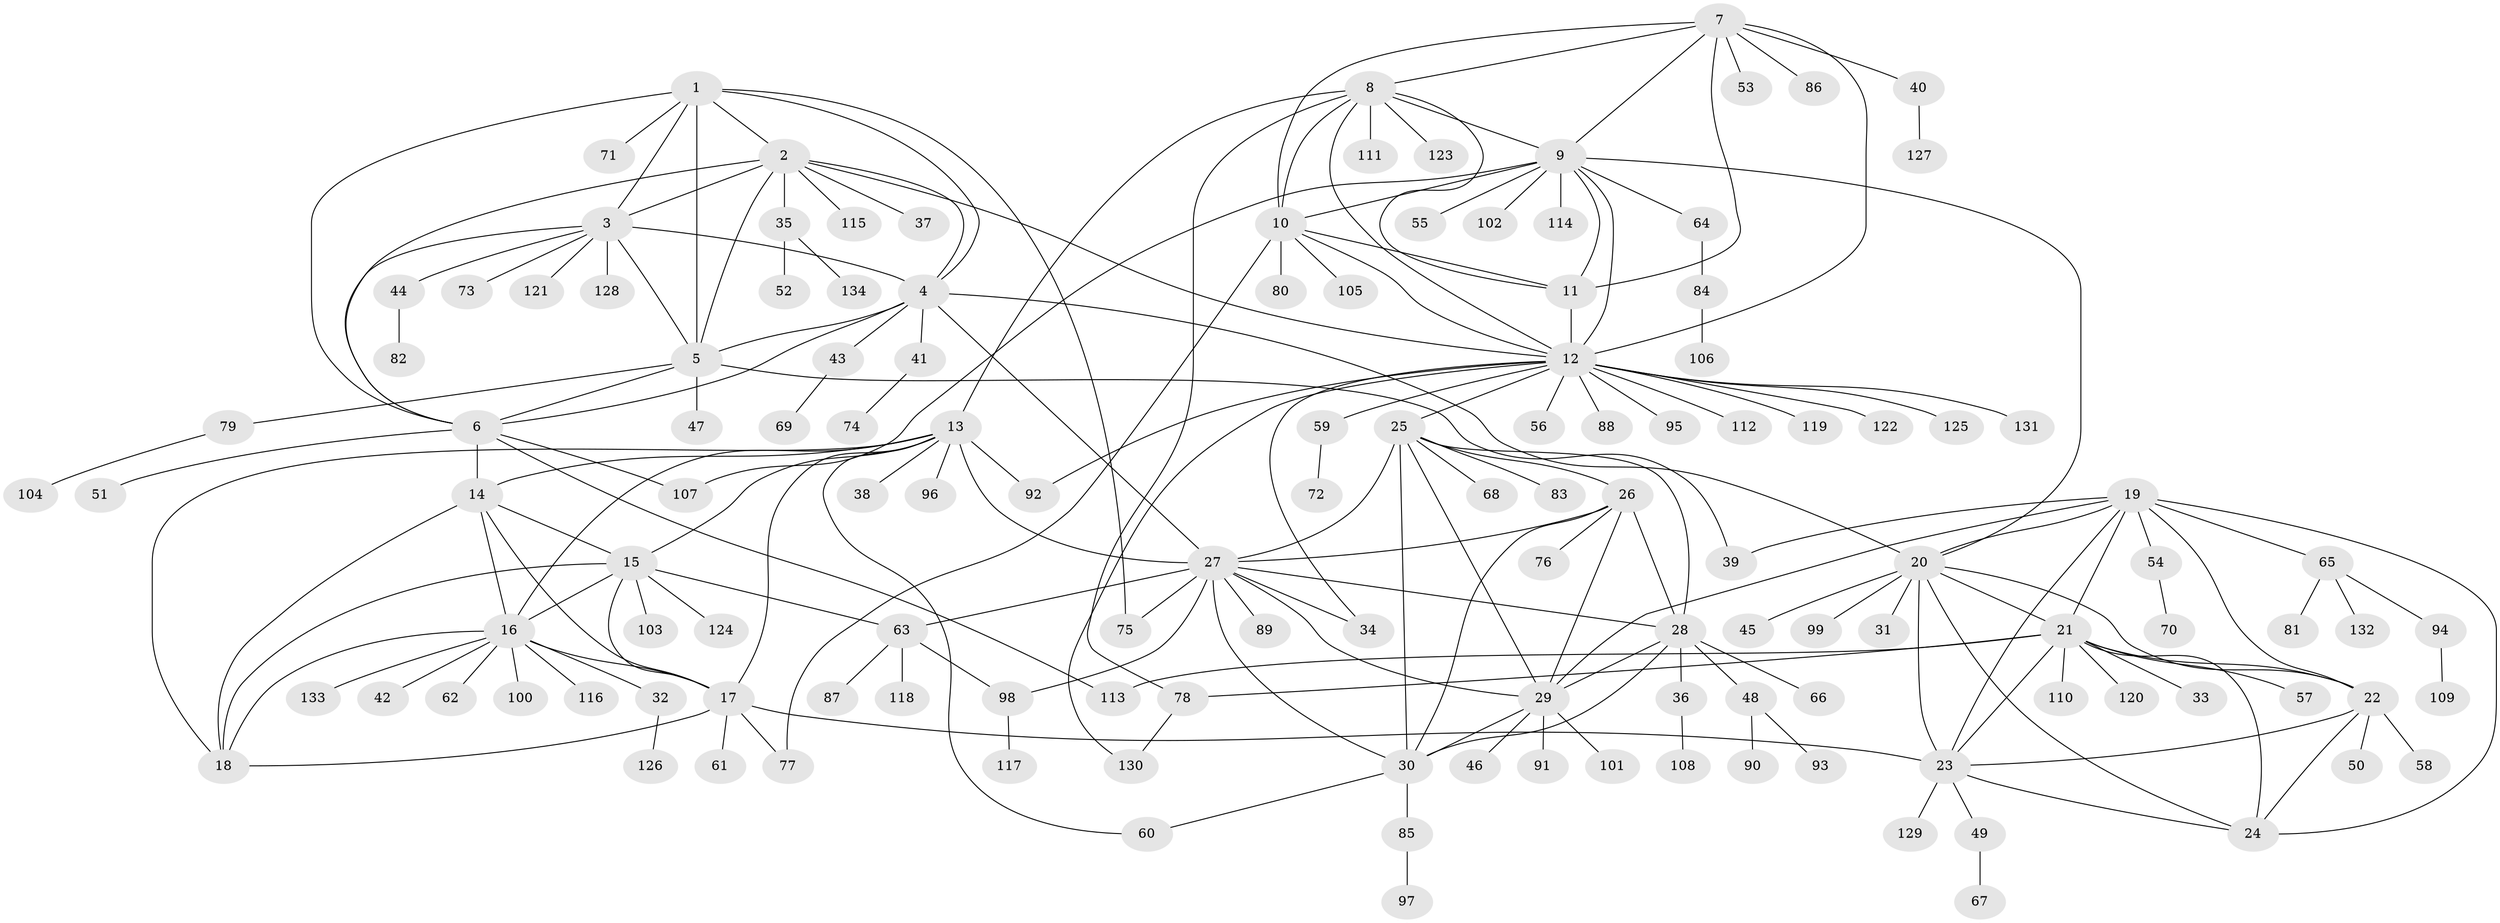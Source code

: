 // coarse degree distribution, {8: 0.0380952380952381, 11: 0.009523809523809525, 6: 0.0380952380952381, 5: 0.01904761904761905, 7: 0.047619047619047616, 23: 0.009523809523809525, 12: 0.01904761904761905, 3: 0.02857142857142857, 9: 0.01904761904761905, 10: 0.009523809523809525, 1: 0.6285714285714286, 2: 0.12380952380952381, 4: 0.009523809523809525}
// Generated by graph-tools (version 1.1) at 2025/24/03/03/25 07:24:13]
// undirected, 134 vertices, 201 edges
graph export_dot {
graph [start="1"]
  node [color=gray90,style=filled];
  1;
  2;
  3;
  4;
  5;
  6;
  7;
  8;
  9;
  10;
  11;
  12;
  13;
  14;
  15;
  16;
  17;
  18;
  19;
  20;
  21;
  22;
  23;
  24;
  25;
  26;
  27;
  28;
  29;
  30;
  31;
  32;
  33;
  34;
  35;
  36;
  37;
  38;
  39;
  40;
  41;
  42;
  43;
  44;
  45;
  46;
  47;
  48;
  49;
  50;
  51;
  52;
  53;
  54;
  55;
  56;
  57;
  58;
  59;
  60;
  61;
  62;
  63;
  64;
  65;
  66;
  67;
  68;
  69;
  70;
  71;
  72;
  73;
  74;
  75;
  76;
  77;
  78;
  79;
  80;
  81;
  82;
  83;
  84;
  85;
  86;
  87;
  88;
  89;
  90;
  91;
  92;
  93;
  94;
  95;
  96;
  97;
  98;
  99;
  100;
  101;
  102;
  103;
  104;
  105;
  106;
  107;
  108;
  109;
  110;
  111;
  112;
  113;
  114;
  115;
  116;
  117;
  118;
  119;
  120;
  121;
  122;
  123;
  124;
  125;
  126;
  127;
  128;
  129;
  130;
  131;
  132;
  133;
  134;
  1 -- 2;
  1 -- 3;
  1 -- 4;
  1 -- 5;
  1 -- 6;
  1 -- 71;
  1 -- 75;
  2 -- 3;
  2 -- 4;
  2 -- 5;
  2 -- 6;
  2 -- 12;
  2 -- 35;
  2 -- 37;
  2 -- 115;
  3 -- 4;
  3 -- 5;
  3 -- 6;
  3 -- 44;
  3 -- 73;
  3 -- 121;
  3 -- 128;
  4 -- 5;
  4 -- 6;
  4 -- 20;
  4 -- 27;
  4 -- 41;
  4 -- 43;
  5 -- 6;
  5 -- 39;
  5 -- 47;
  5 -- 79;
  6 -- 14;
  6 -- 51;
  6 -- 107;
  6 -- 113;
  7 -- 8;
  7 -- 9;
  7 -- 10;
  7 -- 11;
  7 -- 12;
  7 -- 40;
  7 -- 53;
  7 -- 86;
  8 -- 9;
  8 -- 10;
  8 -- 11;
  8 -- 12;
  8 -- 13;
  8 -- 78;
  8 -- 111;
  8 -- 123;
  9 -- 10;
  9 -- 11;
  9 -- 12;
  9 -- 20;
  9 -- 55;
  9 -- 64;
  9 -- 102;
  9 -- 107;
  9 -- 114;
  10 -- 11;
  10 -- 12;
  10 -- 77;
  10 -- 80;
  10 -- 105;
  11 -- 12;
  12 -- 25;
  12 -- 34;
  12 -- 56;
  12 -- 59;
  12 -- 88;
  12 -- 92;
  12 -- 95;
  12 -- 112;
  12 -- 119;
  12 -- 122;
  12 -- 125;
  12 -- 130;
  12 -- 131;
  13 -- 14;
  13 -- 15;
  13 -- 16;
  13 -- 17;
  13 -- 18;
  13 -- 27;
  13 -- 38;
  13 -- 60;
  13 -- 92;
  13 -- 96;
  14 -- 15;
  14 -- 16;
  14 -- 17;
  14 -- 18;
  15 -- 16;
  15 -- 17;
  15 -- 18;
  15 -- 63;
  15 -- 103;
  15 -- 124;
  16 -- 17;
  16 -- 18;
  16 -- 32;
  16 -- 42;
  16 -- 62;
  16 -- 100;
  16 -- 116;
  16 -- 133;
  17 -- 18;
  17 -- 23;
  17 -- 61;
  17 -- 77;
  19 -- 20;
  19 -- 21;
  19 -- 22;
  19 -- 23;
  19 -- 24;
  19 -- 29;
  19 -- 39;
  19 -- 54;
  19 -- 65;
  20 -- 21;
  20 -- 22;
  20 -- 23;
  20 -- 24;
  20 -- 31;
  20 -- 45;
  20 -- 99;
  21 -- 22;
  21 -- 23;
  21 -- 24;
  21 -- 33;
  21 -- 57;
  21 -- 78;
  21 -- 110;
  21 -- 113;
  21 -- 120;
  22 -- 23;
  22 -- 24;
  22 -- 50;
  22 -- 58;
  23 -- 24;
  23 -- 49;
  23 -- 129;
  25 -- 26;
  25 -- 27;
  25 -- 28;
  25 -- 29;
  25 -- 30;
  25 -- 68;
  25 -- 83;
  26 -- 27;
  26 -- 28;
  26 -- 29;
  26 -- 30;
  26 -- 76;
  27 -- 28;
  27 -- 29;
  27 -- 30;
  27 -- 34;
  27 -- 63;
  27 -- 75;
  27 -- 89;
  27 -- 98;
  28 -- 29;
  28 -- 30;
  28 -- 36;
  28 -- 48;
  28 -- 66;
  29 -- 30;
  29 -- 46;
  29 -- 91;
  29 -- 101;
  30 -- 60;
  30 -- 85;
  32 -- 126;
  35 -- 52;
  35 -- 134;
  36 -- 108;
  40 -- 127;
  41 -- 74;
  43 -- 69;
  44 -- 82;
  48 -- 90;
  48 -- 93;
  49 -- 67;
  54 -- 70;
  59 -- 72;
  63 -- 87;
  63 -- 98;
  63 -- 118;
  64 -- 84;
  65 -- 81;
  65 -- 94;
  65 -- 132;
  78 -- 130;
  79 -- 104;
  84 -- 106;
  85 -- 97;
  94 -- 109;
  98 -- 117;
}

